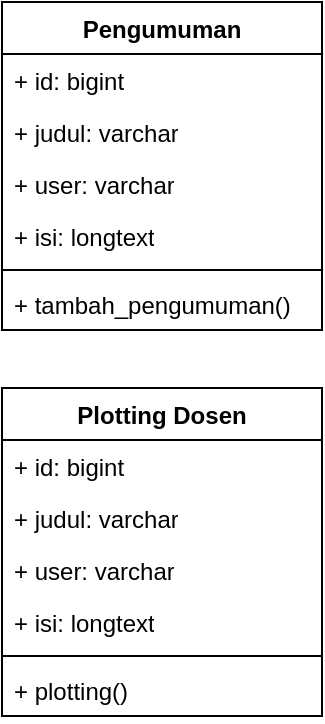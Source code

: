 <mxfile version="25.0.1">
  <diagram id="C5RBs43oDa-KdzZeNtuy" name="Page-1">
    <mxGraphModel dx="1000" dy="574" grid="1" gridSize="10" guides="1" tooltips="1" connect="1" arrows="1" fold="1" page="1" pageScale="1" pageWidth="827" pageHeight="1169" math="0" shadow="0">
      <root>
        <mxCell id="WIyWlLk6GJQsqaUBKTNV-0" />
        <mxCell id="WIyWlLk6GJQsqaUBKTNV-1" parent="WIyWlLk6GJQsqaUBKTNV-0" />
        <mxCell id="5HLU7KfJFmfkCmbrqrK6-0" value="Pengumuman" style="swimlane;fontStyle=1;align=center;verticalAlign=top;childLayout=stackLayout;horizontal=1;startSize=26;horizontalStack=0;resizeParent=1;resizeParentMax=0;resizeLast=0;collapsible=1;marginBottom=0;whiteSpace=wrap;html=1;" vertex="1" parent="WIyWlLk6GJQsqaUBKTNV-1">
          <mxGeometry x="140" y="310" width="160" height="164" as="geometry" />
        </mxCell>
        <mxCell id="5HLU7KfJFmfkCmbrqrK6-1" value="+ id: bigint" style="text;strokeColor=none;fillColor=none;align=left;verticalAlign=top;spacingLeft=4;spacingRight=4;overflow=hidden;rotatable=0;points=[[0,0.5],[1,0.5]];portConstraint=eastwest;whiteSpace=wrap;html=1;" vertex="1" parent="5HLU7KfJFmfkCmbrqrK6-0">
          <mxGeometry y="26" width="160" height="26" as="geometry" />
        </mxCell>
        <mxCell id="5HLU7KfJFmfkCmbrqrK6-9" value="+ judul: varchar" style="text;strokeColor=none;fillColor=none;align=left;verticalAlign=top;spacingLeft=4;spacingRight=4;overflow=hidden;rotatable=0;points=[[0,0.5],[1,0.5]];portConstraint=eastwest;whiteSpace=wrap;html=1;" vertex="1" parent="5HLU7KfJFmfkCmbrqrK6-0">
          <mxGeometry y="52" width="160" height="26" as="geometry" />
        </mxCell>
        <mxCell id="5HLU7KfJFmfkCmbrqrK6-8" value="+ user: varchar" style="text;strokeColor=none;fillColor=none;align=left;verticalAlign=top;spacingLeft=4;spacingRight=4;overflow=hidden;rotatable=0;points=[[0,0.5],[1,0.5]];portConstraint=eastwest;whiteSpace=wrap;html=1;" vertex="1" parent="5HLU7KfJFmfkCmbrqrK6-0">
          <mxGeometry y="78" width="160" height="26" as="geometry" />
        </mxCell>
        <mxCell id="5HLU7KfJFmfkCmbrqrK6-10" value="+ isi: longtext" style="text;strokeColor=none;fillColor=none;align=left;verticalAlign=top;spacingLeft=4;spacingRight=4;overflow=hidden;rotatable=0;points=[[0,0.5],[1,0.5]];portConstraint=eastwest;whiteSpace=wrap;html=1;" vertex="1" parent="5HLU7KfJFmfkCmbrqrK6-0">
          <mxGeometry y="104" width="160" height="26" as="geometry" />
        </mxCell>
        <mxCell id="5HLU7KfJFmfkCmbrqrK6-2" value="" style="line;strokeWidth=1;fillColor=none;align=left;verticalAlign=middle;spacingTop=-1;spacingLeft=3;spacingRight=3;rotatable=0;labelPosition=right;points=[];portConstraint=eastwest;strokeColor=inherit;" vertex="1" parent="5HLU7KfJFmfkCmbrqrK6-0">
          <mxGeometry y="130" width="160" height="8" as="geometry" />
        </mxCell>
        <mxCell id="5HLU7KfJFmfkCmbrqrK6-3" value="+ tambah_pengumuman()" style="text;strokeColor=none;fillColor=none;align=left;verticalAlign=top;spacingLeft=4;spacingRight=4;overflow=hidden;rotatable=0;points=[[0,0.5],[1,0.5]];portConstraint=eastwest;whiteSpace=wrap;html=1;" vertex="1" parent="5HLU7KfJFmfkCmbrqrK6-0">
          <mxGeometry y="138" width="160" height="26" as="geometry" />
        </mxCell>
        <mxCell id="5HLU7KfJFmfkCmbrqrK6-11" value="Plotting Dosen" style="swimlane;fontStyle=1;align=center;verticalAlign=top;childLayout=stackLayout;horizontal=1;startSize=26;horizontalStack=0;resizeParent=1;resizeParentMax=0;resizeLast=0;collapsible=1;marginBottom=0;whiteSpace=wrap;html=1;" vertex="1" parent="WIyWlLk6GJQsqaUBKTNV-1">
          <mxGeometry x="140" y="503" width="160" height="164" as="geometry" />
        </mxCell>
        <mxCell id="5HLU7KfJFmfkCmbrqrK6-12" value="+ id: bigint" style="text;strokeColor=none;fillColor=none;align=left;verticalAlign=top;spacingLeft=4;spacingRight=4;overflow=hidden;rotatable=0;points=[[0,0.5],[1,0.5]];portConstraint=eastwest;whiteSpace=wrap;html=1;" vertex="1" parent="5HLU7KfJFmfkCmbrqrK6-11">
          <mxGeometry y="26" width="160" height="26" as="geometry" />
        </mxCell>
        <mxCell id="5HLU7KfJFmfkCmbrqrK6-13" value="+ judul: varchar" style="text;strokeColor=none;fillColor=none;align=left;verticalAlign=top;spacingLeft=4;spacingRight=4;overflow=hidden;rotatable=0;points=[[0,0.5],[1,0.5]];portConstraint=eastwest;whiteSpace=wrap;html=1;" vertex="1" parent="5HLU7KfJFmfkCmbrqrK6-11">
          <mxGeometry y="52" width="160" height="26" as="geometry" />
        </mxCell>
        <mxCell id="5HLU7KfJFmfkCmbrqrK6-14" value="+ user: varchar" style="text;strokeColor=none;fillColor=none;align=left;verticalAlign=top;spacingLeft=4;spacingRight=4;overflow=hidden;rotatable=0;points=[[0,0.5],[1,0.5]];portConstraint=eastwest;whiteSpace=wrap;html=1;" vertex="1" parent="5HLU7KfJFmfkCmbrqrK6-11">
          <mxGeometry y="78" width="160" height="26" as="geometry" />
        </mxCell>
        <mxCell id="5HLU7KfJFmfkCmbrqrK6-15" value="+ isi: longtext" style="text;strokeColor=none;fillColor=none;align=left;verticalAlign=top;spacingLeft=4;spacingRight=4;overflow=hidden;rotatable=0;points=[[0,0.5],[1,0.5]];portConstraint=eastwest;whiteSpace=wrap;html=1;" vertex="1" parent="5HLU7KfJFmfkCmbrqrK6-11">
          <mxGeometry y="104" width="160" height="26" as="geometry" />
        </mxCell>
        <mxCell id="5HLU7KfJFmfkCmbrqrK6-16" value="" style="line;strokeWidth=1;fillColor=none;align=left;verticalAlign=middle;spacingTop=-1;spacingLeft=3;spacingRight=3;rotatable=0;labelPosition=right;points=[];portConstraint=eastwest;strokeColor=inherit;" vertex="1" parent="5HLU7KfJFmfkCmbrqrK6-11">
          <mxGeometry y="130" width="160" height="8" as="geometry" />
        </mxCell>
        <mxCell id="5HLU7KfJFmfkCmbrqrK6-17" value="+ plotting()" style="text;strokeColor=none;fillColor=none;align=left;verticalAlign=top;spacingLeft=4;spacingRight=4;overflow=hidden;rotatable=0;points=[[0,0.5],[1,0.5]];portConstraint=eastwest;whiteSpace=wrap;html=1;" vertex="1" parent="5HLU7KfJFmfkCmbrqrK6-11">
          <mxGeometry y="138" width="160" height="26" as="geometry" />
        </mxCell>
      </root>
    </mxGraphModel>
  </diagram>
</mxfile>
